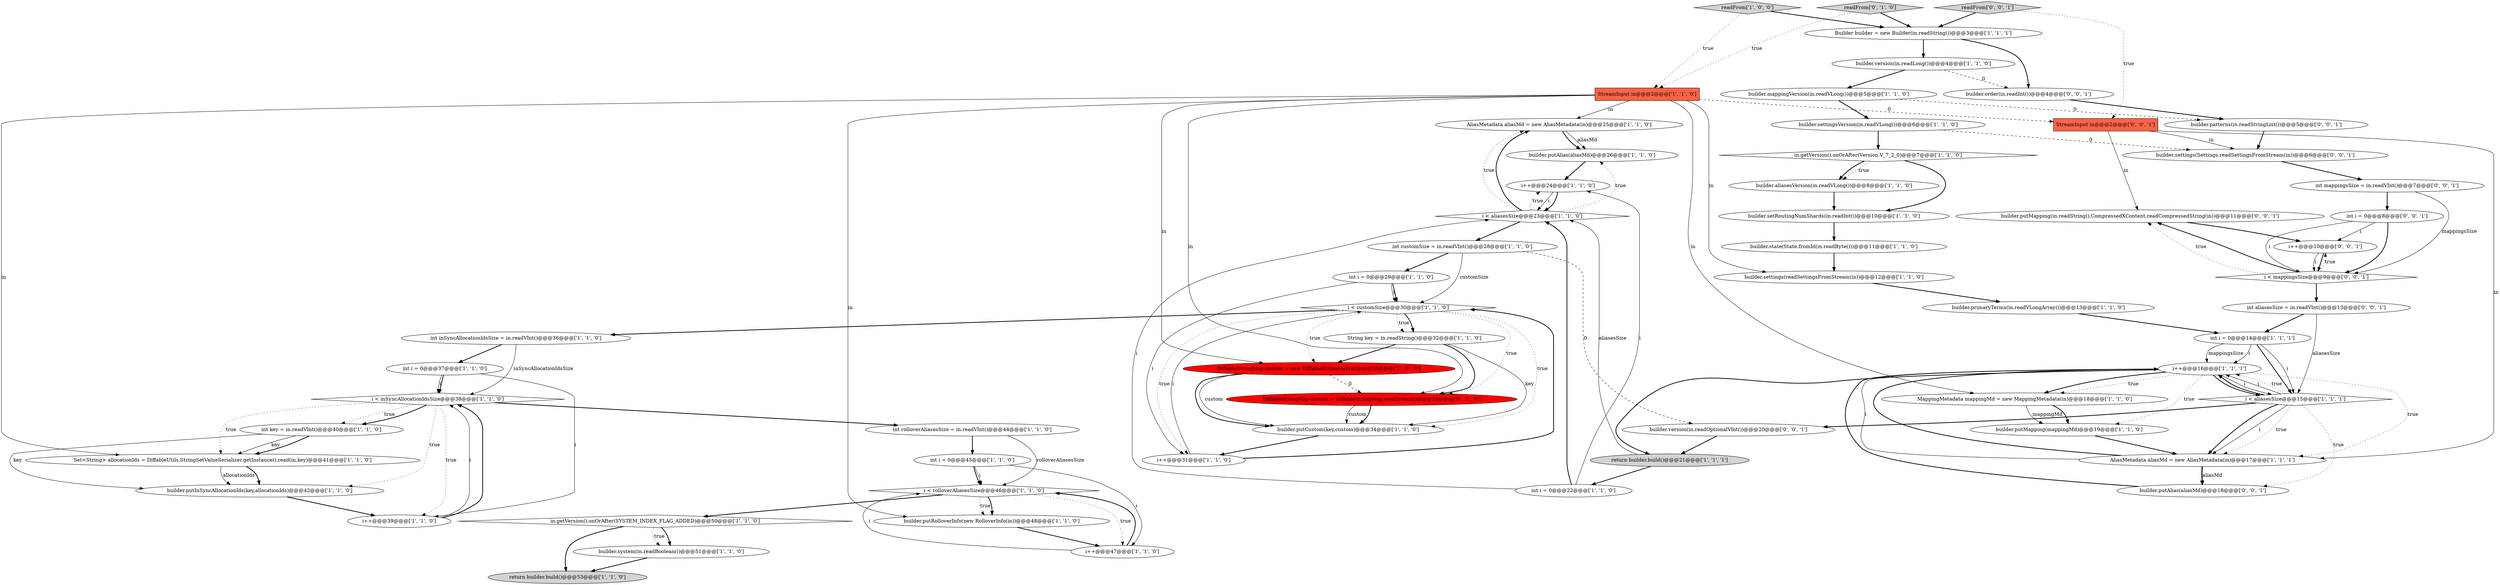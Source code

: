 digraph {
5 [style = filled, label = "StreamInput in@@@2@@@['1', '1', '0']", fillcolor = tomato, shape = box image = "AAA0AAABBB1BBB"];
29 [style = filled, label = "AliasMetadata aliasMd = new AliasMetadata(in)@@@25@@@['1', '1', '0']", fillcolor = white, shape = ellipse image = "AAA0AAABBB1BBB"];
17 [style = filled, label = "i < rolloverAliasesSize@@@46@@@['1', '1', '0']", fillcolor = white, shape = diamond image = "AAA0AAABBB1BBB"];
31 [style = filled, label = "builder.version(in.readLong())@@@4@@@['1', '1', '0']", fillcolor = white, shape = ellipse image = "AAA0AAABBB1BBB"];
12 [style = filled, label = "int i = 0@@@45@@@['1', '1', '0']", fillcolor = white, shape = ellipse image = "AAA0AAABBB1BBB"];
45 [style = filled, label = "AliasMetadata aliasMd = new AliasMetadata(in)@@@17@@@['1', '1', '1']", fillcolor = white, shape = ellipse image = "AAA0AAABBB1BBB"];
50 [style = filled, label = "int i = 0@@@8@@@['0', '0', '1']", fillcolor = white, shape = ellipse image = "AAA0AAABBB3BBB"];
22 [style = filled, label = "i < customSize@@@30@@@['1', '1', '0']", fillcolor = white, shape = diamond image = "AAA0AAABBB1BBB"];
36 [style = filled, label = "builder.putInSyncAllocationIds(key,allocationIds)@@@42@@@['1', '1', '0']", fillcolor = white, shape = ellipse image = "AAA0AAABBB1BBB"];
9 [style = filled, label = "i < aliasesSize@@@23@@@['1', '1', '0']", fillcolor = white, shape = diamond image = "AAA0AAABBB1BBB"];
56 [style = filled, label = "int aliasesSize = in.readVInt()@@@13@@@['0', '0', '1']", fillcolor = white, shape = ellipse image = "AAA0AAABBB3BBB"];
8 [style = filled, label = "builder.primaryTerms(in.readVLongArray())@@@13@@@['1', '1', '0']", fillcolor = white, shape = ellipse image = "AAA0AAABBB1BBB"];
18 [style = filled, label = "int i = 0@@@22@@@['1', '1', '0']", fillcolor = white, shape = ellipse image = "AAA0AAABBB1BBB"];
37 [style = filled, label = "builder.system(in.readBoolean())@@@51@@@['1', '1', '0']", fillcolor = white, shape = ellipse image = "AAA0AAABBB1BBB"];
40 [style = filled, label = "in.getVersion().onOrAfter(Version.V_7_2_0)@@@7@@@['1', '1', '0']", fillcolor = white, shape = diamond image = "AAA0AAABBB1BBB"];
20 [style = filled, label = "i++@@@39@@@['1', '1', '0']", fillcolor = white, shape = ellipse image = "AAA0AAABBB1BBB"];
55 [style = filled, label = "i++@@@10@@@['0', '0', '1']", fillcolor = white, shape = ellipse image = "AAA0AAABBB3BBB"];
7 [style = filled, label = "int i = 0@@@29@@@['1', '1', '0']", fillcolor = white, shape = ellipse image = "AAA0AAABBB1BBB"];
47 [style = filled, label = "DiffableStringMap custom = DiffableStringMap.readFrom(in)@@@33@@@['0', '1', '0']", fillcolor = red, shape = ellipse image = "AAA1AAABBB2BBB"];
19 [style = filled, label = "int customSize = in.readVInt()@@@28@@@['1', '1', '0']", fillcolor = white, shape = ellipse image = "AAA0AAABBB1BBB"];
53 [style = filled, label = "builder.putMapping(in.readString(),CompressedXContent.readCompressedString(in))@@@11@@@['0', '0', '1']", fillcolor = white, shape = ellipse image = "AAA0AAABBB3BBB"];
15 [style = filled, label = "int i = 0@@@14@@@['1', '1', '1']", fillcolor = white, shape = ellipse image = "AAA0AAABBB1BBB"];
44 [style = filled, label = "i++@@@31@@@['1', '1', '0']", fillcolor = white, shape = ellipse image = "AAA0AAABBB1BBB"];
11 [style = filled, label = "i < inSyncAllocationIdsSize@@@38@@@['1', '1', '0']", fillcolor = white, shape = diamond image = "AAA0AAABBB1BBB"];
27 [style = filled, label = "builder.settingsVersion(in.readVLong())@@@6@@@['1', '1', '0']", fillcolor = white, shape = ellipse image = "AAA0AAABBB1BBB"];
60 [style = filled, label = "builder.version(in.readOptionalVInt())@@@20@@@['0', '0', '1']", fillcolor = white, shape = ellipse image = "AAA0AAABBB3BBB"];
28 [style = filled, label = "int inSyncAllocationIdsSize = in.readVInt()@@@36@@@['1', '1', '0']", fillcolor = white, shape = ellipse image = "AAA0AAABBB1BBB"];
26 [style = filled, label = "Builder builder = new Builder(in.readString())@@@3@@@['1', '1', '1']", fillcolor = white, shape = ellipse image = "AAA0AAABBB1BBB"];
30 [style = filled, label = "int rolloverAliasesSize = in.readVInt()@@@44@@@['1', '1', '0']", fillcolor = white, shape = ellipse image = "AAA0AAABBB1BBB"];
41 [style = filled, label = "builder.setRoutingNumShards(in.readInt())@@@10@@@['1', '1', '0']", fillcolor = white, shape = ellipse image = "AAA0AAABBB1BBB"];
34 [style = filled, label = "int i = 0@@@37@@@['1', '1', '0']", fillcolor = white, shape = ellipse image = "AAA0AAABBB1BBB"];
13 [style = filled, label = "builder.mappingVersion(in.readVLong())@@@5@@@['1', '1', '0']", fillcolor = white, shape = ellipse image = "AAA0AAABBB1BBB"];
43 [style = filled, label = "i++@@@16@@@['1', '1', '1']", fillcolor = white, shape = ellipse image = "AAA0AAABBB1BBB"];
49 [style = filled, label = "int mappingsSize = in.readVInt()@@@7@@@['0', '0', '1']", fillcolor = white, shape = ellipse image = "AAA0AAABBB3BBB"];
4 [style = filled, label = "return builder.build()@@@21@@@['1', '1', '1']", fillcolor = lightgray, shape = ellipse image = "AAA0AAABBB1BBB"];
2 [style = filled, label = "builder.settings(readSettingsFromStream(in))@@@12@@@['1', '1', '0']", fillcolor = white, shape = ellipse image = "AAA0AAABBB1BBB"];
52 [style = filled, label = "i < mappingsSize@@@9@@@['0', '0', '1']", fillcolor = white, shape = diamond image = "AAA0AAABBB3BBB"];
35 [style = filled, label = "in.getVersion().onOrAfter(SYSTEM_INDEX_FLAG_ADDED)@@@50@@@['1', '1', '0']", fillcolor = white, shape = diamond image = "AAA0AAABBB1BBB"];
58 [style = filled, label = "builder.settings(Settings.readSettingsFromStream(in))@@@6@@@['0', '0', '1']", fillcolor = white, shape = ellipse image = "AAA0AAABBB3BBB"];
25 [style = filled, label = "return builder.build()@@@53@@@['1', '1', '0']", fillcolor = lightgray, shape = ellipse image = "AAA0AAABBB1BBB"];
48 [style = filled, label = "builder.putAlias(aliasMd)@@@18@@@['0', '0', '1']", fillcolor = white, shape = ellipse image = "AAA0AAABBB3BBB"];
59 [style = filled, label = "readFrom['0', '0', '1']", fillcolor = lightgray, shape = diamond image = "AAA0AAABBB3BBB"];
23 [style = filled, label = "builder.aliasesVersion(in.readVLong())@@@8@@@['1', '1', '0']", fillcolor = white, shape = ellipse image = "AAA0AAABBB1BBB"];
51 [style = filled, label = "builder.order(in.readInt())@@@4@@@['0', '0', '1']", fillcolor = white, shape = ellipse image = "AAA0AAABBB3BBB"];
0 [style = filled, label = "Set<String> allocationIds = DiffableUtils.StringSetValueSerializer.getInstance().read(in,key)@@@41@@@['1', '1', '0']", fillcolor = white, shape = ellipse image = "AAA0AAABBB1BBB"];
6 [style = filled, label = "i++@@@47@@@['1', '1', '0']", fillcolor = white, shape = ellipse image = "AAA0AAABBB1BBB"];
21 [style = filled, label = "i++@@@24@@@['1', '1', '0']", fillcolor = white, shape = ellipse image = "AAA0AAABBB1BBB"];
33 [style = filled, label = "DiffableStringMap custom = new DiffableStringMap(in)@@@33@@@['1', '0', '0']", fillcolor = red, shape = ellipse image = "AAA1AAABBB1BBB"];
57 [style = filled, label = "builder.patterns(in.readStringList())@@@5@@@['0', '0', '1']", fillcolor = white, shape = ellipse image = "AAA0AAABBB3BBB"];
32 [style = filled, label = "readFrom['1', '0', '0']", fillcolor = lightgray, shape = diamond image = "AAA0AAABBB1BBB"];
39 [style = filled, label = "builder.putRolloverInfo(new RolloverInfo(in))@@@48@@@['1', '1', '0']", fillcolor = white, shape = ellipse image = "AAA0AAABBB1BBB"];
1 [style = filled, label = "builder.putAlias(aliasMd)@@@26@@@['1', '1', '0']", fillcolor = white, shape = ellipse image = "AAA0AAABBB1BBB"];
42 [style = filled, label = "builder.state(State.fromId(in.readByte()))@@@11@@@['1', '1', '0']", fillcolor = white, shape = ellipse image = "AAA0AAABBB1BBB"];
10 [style = filled, label = "builder.putMapping(mappingMd)@@@19@@@['1', '1', '0']", fillcolor = white, shape = ellipse image = "AAA0AAABBB1BBB"];
24 [style = filled, label = "MappingMetadata mappingMd = new MappingMetadata(in)@@@18@@@['1', '1', '0']", fillcolor = white, shape = ellipse image = "AAA0AAABBB1BBB"];
46 [style = filled, label = "readFrom['0', '1', '0']", fillcolor = lightgray, shape = diamond image = "AAA0AAABBB2BBB"];
3 [style = filled, label = "i < aliasesSize@@@15@@@['1', '1', '1']", fillcolor = white, shape = diamond image = "AAA0AAABBB1BBB"];
14 [style = filled, label = "builder.putCustom(key,custom)@@@34@@@['1', '1', '0']", fillcolor = white, shape = ellipse image = "AAA0AAABBB1BBB"];
38 [style = filled, label = "int key = in.readVInt()@@@40@@@['1', '1', '0']", fillcolor = white, shape = ellipse image = "AAA0AAABBB1BBB"];
16 [style = filled, label = "String key = in.readString()@@@32@@@['1', '1', '0']", fillcolor = white, shape = ellipse image = "AAA0AAABBB1BBB"];
54 [style = filled, label = "StreamInput in@@@2@@@['0', '0', '1']", fillcolor = tomato, shape = box image = "AAA0AAABBB3BBB"];
50->55 [style = solid, label="i"];
20->11 [style = solid, label="i"];
30->17 [style = solid, label="rolloverAliasesSize"];
5->29 [style = solid, label="in"];
17->6 [style = dotted, label="true"];
16->14 [style = solid, label="key"];
56->15 [style = bold, label=""];
39->6 [style = bold, label=""];
44->22 [style = solid, label="i"];
45->43 [style = solid, label="i"];
15->43 [style = solid, label="i"];
57->58 [style = bold, label=""];
40->23 [style = dotted, label="true"];
5->0 [style = solid, label="in"];
45->48 [style = bold, label=""];
54->53 [style = solid, label="in"];
33->47 [style = dashed, label="0"];
36->20 [style = bold, label=""];
40->23 [style = bold, label=""];
26->51 [style = bold, label=""];
22->14 [style = dotted, label="true"];
43->4 [style = bold, label=""];
24->10 [style = solid, label="mappingMd"];
43->3 [style = bold, label=""];
55->52 [style = solid, label="i"];
45->43 [style = bold, label=""];
35->37 [style = bold, label=""];
48->43 [style = bold, label=""];
1->21 [style = bold, label=""];
43->24 [style = bold, label=""];
22->16 [style = dotted, label="true"];
11->0 [style = dotted, label="true"];
35->37 [style = dotted, label="true"];
22->44 [style = dotted, label="true"];
29->1 [style = bold, label=""];
9->29 [style = bold, label=""];
59->26 [style = bold, label=""];
11->36 [style = dotted, label="true"];
17->39 [style = dotted, label="true"];
17->35 [style = bold, label=""];
0->36 [style = solid, label="allocationIds"];
5->2 [style = solid, label="in"];
18->9 [style = solid, label="i"];
56->3 [style = solid, label="aliasesSize"];
24->10 [style = bold, label=""];
5->54 [style = dashed, label="0"];
54->58 [style = solid, label="in"];
42->2 [style = bold, label=""];
46->5 [style = dotted, label="true"];
31->51 [style = dashed, label="0"];
33->14 [style = solid, label="custom"];
22->33 [style = dotted, label="true"];
4->18 [style = bold, label=""];
5->24 [style = solid, label="in"];
32->5 [style = dotted, label="true"];
3->48 [style = dotted, label="true"];
29->1 [style = solid, label="aliasMd"];
9->21 [style = dotted, label="true"];
38->0 [style = solid, label="key"];
32->26 [style = bold, label=""];
0->36 [style = bold, label=""];
5->39 [style = solid, label="in"];
19->60 [style = dashed, label="0"];
19->22 [style = solid, label="customSize"];
21->9 [style = bold, label=""];
16->33 [style = bold, label=""];
17->39 [style = bold, label=""];
10->45 [style = bold, label=""];
38->0 [style = bold, label=""];
13->57 [style = dashed, label="0"];
18->9 [style = bold, label=""];
3->43 [style = solid, label="i"];
44->22 [style = bold, label=""];
11->30 [style = bold, label=""];
28->11 [style = solid, label="inSyncAllocationIdsSize"];
11->38 [style = dotted, label="true"];
34->11 [style = solid, label="i"];
6->17 [style = bold, label=""];
43->10 [style = dotted, label="true"];
8->15 [style = bold, label=""];
52->55 [style = dotted, label="true"];
43->24 [style = dotted, label="true"];
22->16 [style = bold, label=""];
31->13 [style = bold, label=""];
3->45 [style = bold, label=""];
37->25 [style = bold, label=""];
12->17 [style = bold, label=""];
54->45 [style = solid, label="in"];
22->28 [style = bold, label=""];
5->33 [style = solid, label="in"];
49->52 [style = solid, label="mappingsSize"];
3->43 [style = dotted, label="true"];
23->41 [style = bold, label=""];
21->9 [style = solid, label="i"];
15->3 [style = bold, label=""];
3->45 [style = solid, label="i"];
58->49 [style = bold, label=""];
47->14 [style = solid, label="custom"];
52->53 [style = dotted, label="true"];
49->50 [style = bold, label=""];
35->25 [style = bold, label=""];
12->6 [style = solid, label="i"];
7->22 [style = bold, label=""];
11->20 [style = dotted, label="true"];
26->31 [style = bold, label=""];
30->12 [style = bold, label=""];
13->27 [style = bold, label=""];
27->58 [style = dashed, label="0"];
43->3 [style = solid, label="i"];
15->43 [style = solid, label="mappingsSize"];
4->9 [style = solid, label="aliasesSize"];
9->1 [style = dotted, label="true"];
9->19 [style = bold, label=""];
51->57 [style = bold, label=""];
55->52 [style = bold, label=""];
60->4 [style = bold, label=""];
20->11 [style = bold, label=""];
53->55 [style = bold, label=""];
33->14 [style = bold, label=""];
9->29 [style = dotted, label="true"];
50->52 [style = solid, label="i"];
11->38 [style = bold, label=""];
52->53 [style = bold, label=""];
7->22 [style = solid, label="i"];
28->34 [style = bold, label=""];
16->47 [style = bold, label=""];
38->36 [style = solid, label="key"];
22->47 [style = dotted, label="true"];
52->56 [style = bold, label=""];
34->20 [style = solid, label="i"];
14->44 [style = bold, label=""];
50->52 [style = bold, label=""];
34->11 [style = bold, label=""];
59->54 [style = dotted, label="true"];
15->3 [style = solid, label="i"];
7->44 [style = solid, label="i"];
46->26 [style = bold, label=""];
12->17 [style = solid, label="i"];
6->17 [style = solid, label="i"];
43->45 [style = dotted, label="true"];
3->45 [style = dotted, label="true"];
18->21 [style = solid, label="i"];
40->41 [style = bold, label=""];
45->48 [style = solid, label="aliasMd"];
27->40 [style = bold, label=""];
3->43 [style = bold, label=""];
5->47 [style = solid, label="in"];
19->7 [style = bold, label=""];
47->14 [style = bold, label=""];
2->8 [style = bold, label=""];
41->42 [style = bold, label=""];
3->60 [style = bold, label=""];
}
